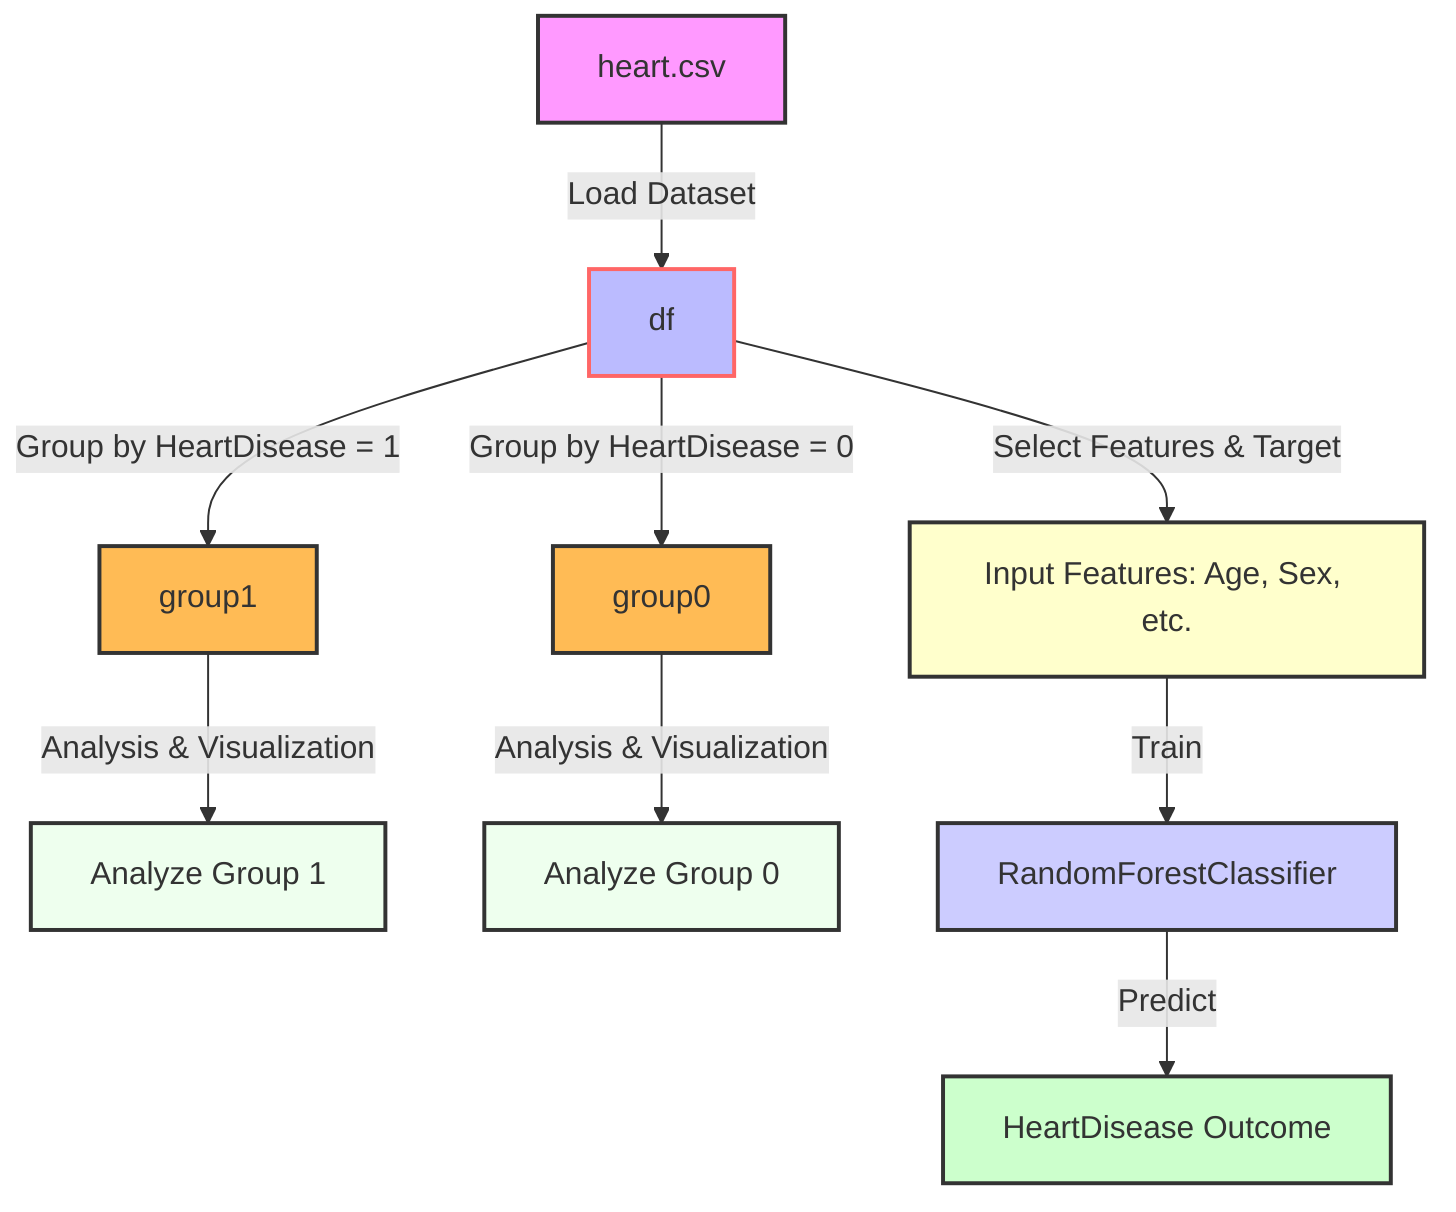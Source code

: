 flowchart TD
    %% Data Source
    A[heart.csv] -->|Load Dataset| B[df]
    
    %% DataFrame Creation
    B[df] -->|Group by HeartDisease = 1| C[group1]
    B[df] -->|Group by HeartDisease = 0| D[group0]
    
    %% Usage of DataFrames for Analysis and Visualization
    C[group1] -->|Analysis & Visualization| E[Analyze Group 1]
    D[group0] -->|Analysis & Visualization| F[Analyze Group 0]
    
    %% Machine Learning Model
    B -->|Select Features & Target| G[Input Features: Age, Sex, etc.]
    G -->|Train| H[RandomForestClassifier] 
    H -->|Predict| I[HeartDisease Outcome]
    
    %% Comments
    A:::source
    click A href "Data source [heart.csv]: The dataset containing heart failure data."
    
    B:::df
    click B href "DataFrame [df]: Loaded dataset for analysis."

    C:::group
    click C href "Grouped DataFrame [group1]: Patients with heart disease."

    D:::group
    click D href "Grouped DataFrame [group0]: Patients without heart disease."

    E:::usage
    click E href "Data Analysis & Visualization: Exploration and visualization of patients with heart disease."

    F:::usage
    click F href "Data Analysis & Visualization: Exploration and visualization of patients without heart disease."

    G:::features
    click G href "Feature Selection: Important features for ML model."

    H:::model
    click H href "Random Forest Classifier: Trained on the dataset to predict heart disease."

    I:::outcome
    click I href "Predicted Outcome: Predicted heart disease outcomes using the trained model."

    classDef source fill:#f9f,stroke:#333,stroke-width:2px;
    classDef df fill:#bbf,stroke:#f66,stroke-width:2px;
    classDef group fill:#fb5,stroke:#333,stroke-width:2px;
    classDef usage fill:#efe,stroke:#333,stroke-width:2px;
    classDef features fill:#ffc,stroke:#333,stroke-width:2px;
    classDef model fill:#ccf,stroke:#333,stroke-width:2px;
    classDef outcome fill:#cfc,stroke:#333,stroke-width:2px;